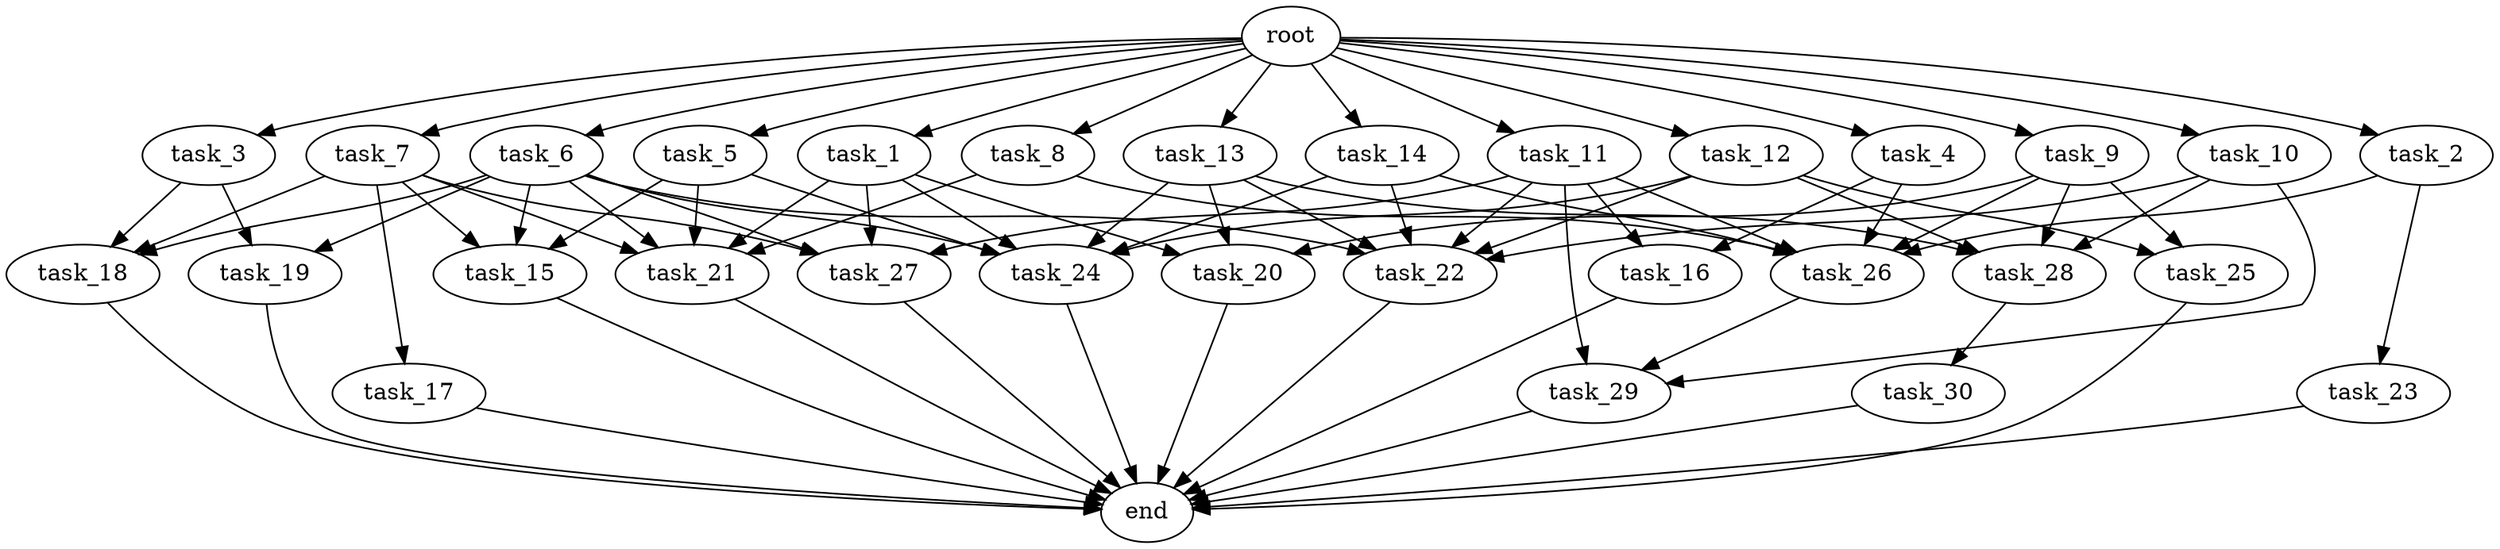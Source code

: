 digraph G {
  root [size="0.000000e+00"];
  task_1 [size="7.556979e+09"];
  task_2 [size="1.356852e+09"];
  task_3 [size="3.810110e+09"];
  task_4 [size="3.794318e+09"];
  task_5 [size="1.705409e+09"];
  task_6 [size="2.005212e+08"];
  task_7 [size="6.881527e+09"];
  task_8 [size="8.179699e+09"];
  task_9 [size="9.309491e+09"];
  task_10 [size="5.849327e+09"];
  task_11 [size="1.819155e+09"];
  task_12 [size="8.939986e+09"];
  task_13 [size="9.702997e+09"];
  task_14 [size="9.466094e+09"];
  task_15 [size="5.668263e+09"];
  task_16 [size="8.856153e+09"];
  task_17 [size="9.878165e+09"];
  task_18 [size="8.865021e+09"];
  task_19 [size="6.898310e+08"];
  task_20 [size="1.350299e+09"];
  task_21 [size="3.001745e+09"];
  task_22 [size="3.936764e+09"];
  task_23 [size="1.495711e+09"];
  task_24 [size="9.928975e+09"];
  task_25 [size="7.909884e+09"];
  task_26 [size="6.689370e+09"];
  task_27 [size="9.615790e+09"];
  task_28 [size="3.207665e+09"];
  task_29 [size="7.114370e+09"];
  task_30 [size="9.487669e+09"];
  end [size="0.000000e+00"];

  root -> task_1 [size="1.000000e-12"];
  root -> task_2 [size="1.000000e-12"];
  root -> task_3 [size="1.000000e-12"];
  root -> task_4 [size="1.000000e-12"];
  root -> task_5 [size="1.000000e-12"];
  root -> task_6 [size="1.000000e-12"];
  root -> task_7 [size="1.000000e-12"];
  root -> task_8 [size="1.000000e-12"];
  root -> task_9 [size="1.000000e-12"];
  root -> task_10 [size="1.000000e-12"];
  root -> task_11 [size="1.000000e-12"];
  root -> task_12 [size="1.000000e-12"];
  root -> task_13 [size="1.000000e-12"];
  root -> task_14 [size="1.000000e-12"];
  task_1 -> task_20 [size="4.500997e+07"];
  task_1 -> task_21 [size="6.003491e+07"];
  task_1 -> task_24 [size="1.654829e+08"];
  task_1 -> task_27 [size="2.403947e+08"];
  task_2 -> task_23 [size="1.495711e+08"];
  task_2 -> task_26 [size="1.114895e+08"];
  task_3 -> task_18 [size="2.955007e+08"];
  task_3 -> task_19 [size="3.449155e+07"];
  task_4 -> task_16 [size="4.428077e+08"];
  task_4 -> task_26 [size="1.114895e+08"];
  task_5 -> task_15 [size="1.889421e+08"];
  task_5 -> task_21 [size="6.003491e+07"];
  task_5 -> task_24 [size="1.654829e+08"];
  task_6 -> task_15 [size="1.889421e+08"];
  task_6 -> task_18 [size="2.955007e+08"];
  task_6 -> task_19 [size="3.449155e+07"];
  task_6 -> task_21 [size="6.003491e+07"];
  task_6 -> task_22 [size="6.561273e+07"];
  task_6 -> task_24 [size="1.654829e+08"];
  task_6 -> task_27 [size="2.403947e+08"];
  task_7 -> task_15 [size="1.889421e+08"];
  task_7 -> task_17 [size="9.878165e+08"];
  task_7 -> task_18 [size="2.955007e+08"];
  task_7 -> task_21 [size="6.003491e+07"];
  task_7 -> task_27 [size="2.403947e+08"];
  task_8 -> task_21 [size="6.003491e+07"];
  task_8 -> task_26 [size="1.114895e+08"];
  task_9 -> task_20 [size="4.500997e+07"];
  task_9 -> task_25 [size="3.954942e+08"];
  task_9 -> task_26 [size="1.114895e+08"];
  task_9 -> task_28 [size="8.019163e+07"];
  task_10 -> task_22 [size="6.561273e+07"];
  task_10 -> task_28 [size="8.019163e+07"];
  task_10 -> task_29 [size="2.371457e+08"];
  task_11 -> task_16 [size="4.428077e+08"];
  task_11 -> task_22 [size="6.561273e+07"];
  task_11 -> task_26 [size="1.114895e+08"];
  task_11 -> task_27 [size="2.403947e+08"];
  task_11 -> task_29 [size="2.371457e+08"];
  task_12 -> task_22 [size="6.561273e+07"];
  task_12 -> task_24 [size="1.654829e+08"];
  task_12 -> task_25 [size="3.954942e+08"];
  task_12 -> task_28 [size="8.019163e+07"];
  task_13 -> task_20 [size="4.500997e+07"];
  task_13 -> task_22 [size="6.561273e+07"];
  task_13 -> task_24 [size="1.654829e+08"];
  task_13 -> task_28 [size="8.019163e+07"];
  task_14 -> task_22 [size="6.561273e+07"];
  task_14 -> task_24 [size="1.654829e+08"];
  task_14 -> task_26 [size="1.114895e+08"];
  task_15 -> end [size="1.000000e-12"];
  task_16 -> end [size="1.000000e-12"];
  task_17 -> end [size="1.000000e-12"];
  task_18 -> end [size="1.000000e-12"];
  task_19 -> end [size="1.000000e-12"];
  task_20 -> end [size="1.000000e-12"];
  task_21 -> end [size="1.000000e-12"];
  task_22 -> end [size="1.000000e-12"];
  task_23 -> end [size="1.000000e-12"];
  task_24 -> end [size="1.000000e-12"];
  task_25 -> end [size="1.000000e-12"];
  task_26 -> task_29 [size="2.371457e+08"];
  task_27 -> end [size="1.000000e-12"];
  task_28 -> task_30 [size="9.487669e+08"];
  task_29 -> end [size="1.000000e-12"];
  task_30 -> end [size="1.000000e-12"];
}
